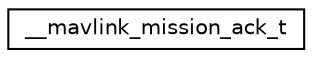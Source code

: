 digraph "Graphical Class Hierarchy"
{
 // INTERACTIVE_SVG=YES
  edge [fontname="Helvetica",fontsize="10",labelfontname="Helvetica",labelfontsize="10"];
  node [fontname="Helvetica",fontsize="10",shape=record];
  rankdir="LR";
  Node1 [label="__mavlink_mission_ack_t",height=0.2,width=0.4,color="black", fillcolor="white", style="filled",URL="$struct____mavlink__mission__ack__t.html"];
}

